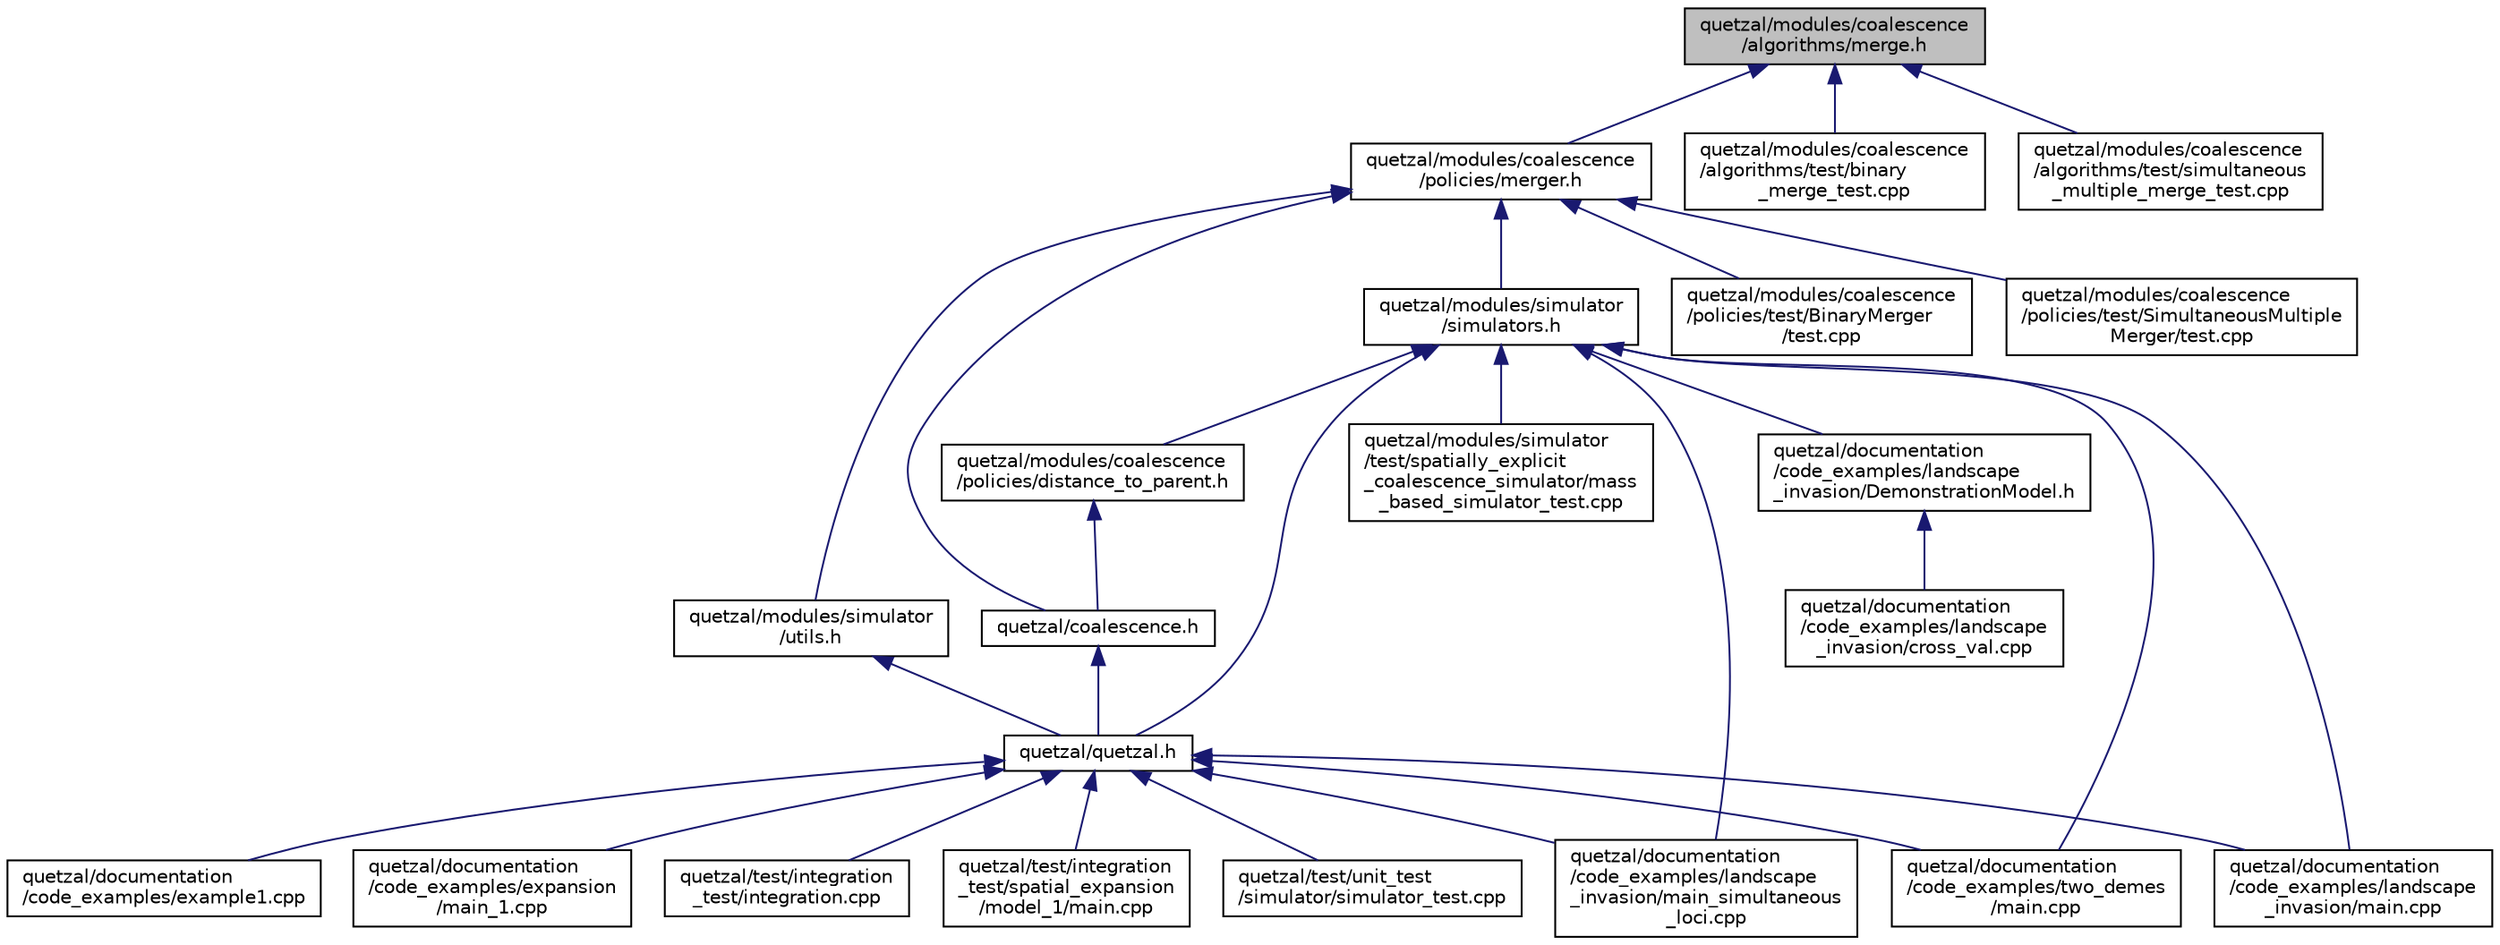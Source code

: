digraph "quetzal/modules/coalescence/algorithms/merge.h"
{
 // LATEX_PDF_SIZE
  edge [fontname="Helvetica",fontsize="10",labelfontname="Helvetica",labelfontsize="10"];
  node [fontname="Helvetica",fontsize="10",shape=record];
  Node5 [label="quetzal/modules/coalescence\l/algorithms/merge.h",height=0.2,width=0.4,color="black", fillcolor="grey75", style="filled", fontcolor="black",tooltip=" "];
  Node5 -> Node6 [dir="back",color="midnightblue",fontsize="10",style="solid",fontname="Helvetica"];
  Node6 [label="quetzal/modules/coalescence\l/policies/merger.h",height=0.2,width=0.4,color="black", fillcolor="white", style="filled",URL="$merger_8h.html",tooltip=" "];
  Node6 -> Node7 [dir="back",color="midnightblue",fontsize="10",style="solid",fontname="Helvetica"];
  Node7 [label="quetzal/coalescence.h",height=0.2,width=0.4,color="black", fillcolor="white", style="filled",URL="$coalescence_8h.html",tooltip=" "];
  Node7 -> Node8 [dir="back",color="midnightblue",fontsize="10",style="solid",fontname="Helvetica"];
  Node8 [label="quetzal/quetzal.h",height=0.2,width=0.4,color="black", fillcolor="white", style="filled",URL="$quetzal_8h.html",tooltip=" "];
  Node8 -> Node9 [dir="back",color="midnightblue",fontsize="10",style="solid",fontname="Helvetica"];
  Node9 [label="quetzal/documentation\l/code_examples/example1.cpp",height=0.2,width=0.4,color="black", fillcolor="white", style="filled",URL="$example1_8cpp.html",tooltip=" "];
  Node8 -> Node10 [dir="back",color="midnightblue",fontsize="10",style="solid",fontname="Helvetica"];
  Node10 [label="quetzal/documentation\l/code_examples/expansion\l/main_1.cpp",height=0.2,width=0.4,color="black", fillcolor="white", style="filled",URL="$main__1_8cpp.html",tooltip=" "];
  Node8 -> Node11 [dir="back",color="midnightblue",fontsize="10",style="solid",fontname="Helvetica"];
  Node11 [label="quetzal/documentation\l/code_examples/landscape\l_invasion/main.cpp",height=0.2,width=0.4,color="black", fillcolor="white", style="filled",URL="$documentation_2code__examples_2landscape__invasion_2main_8cpp.html",tooltip=" "];
  Node8 -> Node12 [dir="back",color="midnightblue",fontsize="10",style="solid",fontname="Helvetica"];
  Node12 [label="quetzal/documentation\l/code_examples/landscape\l_invasion/main_simultaneous\l_loci.cpp",height=0.2,width=0.4,color="black", fillcolor="white", style="filled",URL="$main__simultaneous__loci_8cpp.html",tooltip=" "];
  Node8 -> Node13 [dir="back",color="midnightblue",fontsize="10",style="solid",fontname="Helvetica"];
  Node13 [label="quetzal/documentation\l/code_examples/two_demes\l/main.cpp",height=0.2,width=0.4,color="black", fillcolor="white", style="filled",URL="$documentation_2code__examples_2two__demes_2main_8cpp.html",tooltip=" "];
  Node8 -> Node14 [dir="back",color="midnightblue",fontsize="10",style="solid",fontname="Helvetica"];
  Node14 [label="quetzal/test/integration\l_test/integration.cpp",height=0.2,width=0.4,color="black", fillcolor="white", style="filled",URL="$integration_8cpp.html",tooltip=" "];
  Node8 -> Node15 [dir="back",color="midnightblue",fontsize="10",style="solid",fontname="Helvetica"];
  Node15 [label="quetzal/test/integration\l_test/spatial_expansion\l/model_1/main.cpp",height=0.2,width=0.4,color="black", fillcolor="white", style="filled",URL="$test_2integration__test_2spatial__expansion_2model__1_2main_8cpp.html",tooltip=" "];
  Node8 -> Node16 [dir="back",color="midnightblue",fontsize="10",style="solid",fontname="Helvetica"];
  Node16 [label="quetzal/test/unit_test\l/simulator/simulator_test.cpp",height=0.2,width=0.4,color="black", fillcolor="white", style="filled",URL="$simulator__test_8cpp.html",tooltip=" "];
  Node6 -> Node17 [dir="back",color="midnightblue",fontsize="10",style="solid",fontname="Helvetica"];
  Node17 [label="quetzal/modules/simulator\l/simulators.h",height=0.2,width=0.4,color="black", fillcolor="white", style="filled",URL="$simulators_8h.html",tooltip=" "];
  Node17 -> Node18 [dir="back",color="midnightblue",fontsize="10",style="solid",fontname="Helvetica"];
  Node18 [label="quetzal/modules/coalescence\l/policies/distance_to_parent.h",height=0.2,width=0.4,color="black", fillcolor="white", style="filled",URL="$distance__to__parent_8h.html",tooltip=" "];
  Node18 -> Node7 [dir="back",color="midnightblue",fontsize="10",style="solid",fontname="Helvetica"];
  Node17 -> Node8 [dir="back",color="midnightblue",fontsize="10",style="solid",fontname="Helvetica"];
  Node17 -> Node19 [dir="back",color="midnightblue",fontsize="10",style="solid",fontname="Helvetica"];
  Node19 [label="quetzal/documentation\l/code_examples/landscape\l_invasion/DemonstrationModel.h",height=0.2,width=0.4,color="black", fillcolor="white", style="filled",URL="$_demonstration_model_8h.html",tooltip=" "];
  Node19 -> Node20 [dir="back",color="midnightblue",fontsize="10",style="solid",fontname="Helvetica"];
  Node20 [label="quetzal/documentation\l/code_examples/landscape\l_invasion/cross_val.cpp",height=0.2,width=0.4,color="black", fillcolor="white", style="filled",URL="$cross__val_8cpp.html",tooltip=" "];
  Node17 -> Node11 [dir="back",color="midnightblue",fontsize="10",style="solid",fontname="Helvetica"];
  Node17 -> Node12 [dir="back",color="midnightblue",fontsize="10",style="solid",fontname="Helvetica"];
  Node17 -> Node13 [dir="back",color="midnightblue",fontsize="10",style="solid",fontname="Helvetica"];
  Node17 -> Node21 [dir="back",color="midnightblue",fontsize="10",style="solid",fontname="Helvetica"];
  Node21 [label="quetzal/modules/simulator\l/test/spatially_explicit\l_coalescence_simulator/mass\l_based_simulator_test.cpp",height=0.2,width=0.4,color="black", fillcolor="white", style="filled",URL="$mass__based__simulator__test_8cpp.html",tooltip=" "];
  Node6 -> Node22 [dir="back",color="midnightblue",fontsize="10",style="solid",fontname="Helvetica"];
  Node22 [label="quetzal/modules/simulator\l/utils.h",height=0.2,width=0.4,color="black", fillcolor="white", style="filled",URL="$modules_2simulator_2utils_8h.html",tooltip=" "];
  Node22 -> Node8 [dir="back",color="midnightblue",fontsize="10",style="solid",fontname="Helvetica"];
  Node6 -> Node23 [dir="back",color="midnightblue",fontsize="10",style="solid",fontname="Helvetica"];
  Node23 [label="quetzal/modules/coalescence\l/policies/test/BinaryMerger\l/test.cpp",height=0.2,width=0.4,color="black", fillcolor="white", style="filled",URL="$coalescence_2policies_2test_2_binary_merger_2test_8cpp.html",tooltip=" "];
  Node6 -> Node24 [dir="back",color="midnightblue",fontsize="10",style="solid",fontname="Helvetica"];
  Node24 [label="quetzal/modules/coalescence\l/policies/test/SimultaneousMultiple\lMerger/test.cpp",height=0.2,width=0.4,color="black", fillcolor="white", style="filled",URL="$coalescence_2policies_2test_2_simultaneous_multiple_merger_2test_8cpp.html",tooltip=" "];
  Node5 -> Node25 [dir="back",color="midnightblue",fontsize="10",style="solid",fontname="Helvetica"];
  Node25 [label="quetzal/modules/coalescence\l/algorithms/test/binary\l_merge_test.cpp",height=0.2,width=0.4,color="black", fillcolor="white", style="filled",URL="$binary__merge__test_8cpp.html",tooltip="Program for unit testing."];
  Node5 -> Node26 [dir="back",color="midnightblue",fontsize="10",style="solid",fontname="Helvetica"];
  Node26 [label="quetzal/modules/coalescence\l/algorithms/test/simultaneous\l_multiple_merge_test.cpp",height=0.2,width=0.4,color="black", fillcolor="white", style="filled",URL="$simultaneous__multiple__merge__test_8cpp.html",tooltip=" "];
}
